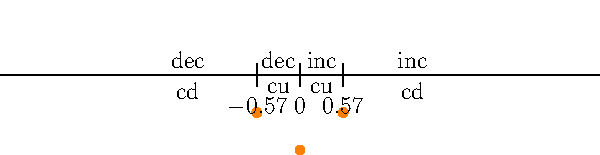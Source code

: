 import graph;
size(300,0);

real f(real x) { return (x^2-1)/(x^2+1); }
real fp(real x) { return 4*x/(x^2+1)^2; }
real fpp(real x) { return 4*(-3x^2+1)/(x^2+1)^3 ; }

draw(graph(f,-4,4),invisible);

dot((0,f(0)),orange+5.0);
dot((1/sqrt(3),f(1/sqrt(3))),orange+5.0);
dot((-1/sqrt(3),f(-1/sqrt(3))),orange+5.0);

draw((-4,1)--(4,1),invisible);



label("dec",-1.5,N);
label("cd",-1.5,S);
label("dec",-0.5/sqrt(3),N);
label("cu",-0.5/sqrt(3),S);
label("inc",0.5/sqrt(3),N);
label("cu",0.5/sqrt(3),S);
label("inc",1.5,N);
label("cd",1.5,S);



xaxis(Ticks(new real[]{-.57,0,.57}));
//xaxis(Ticks(new real[]{0}));
//yaxis(LeftRight,RightTicks);


